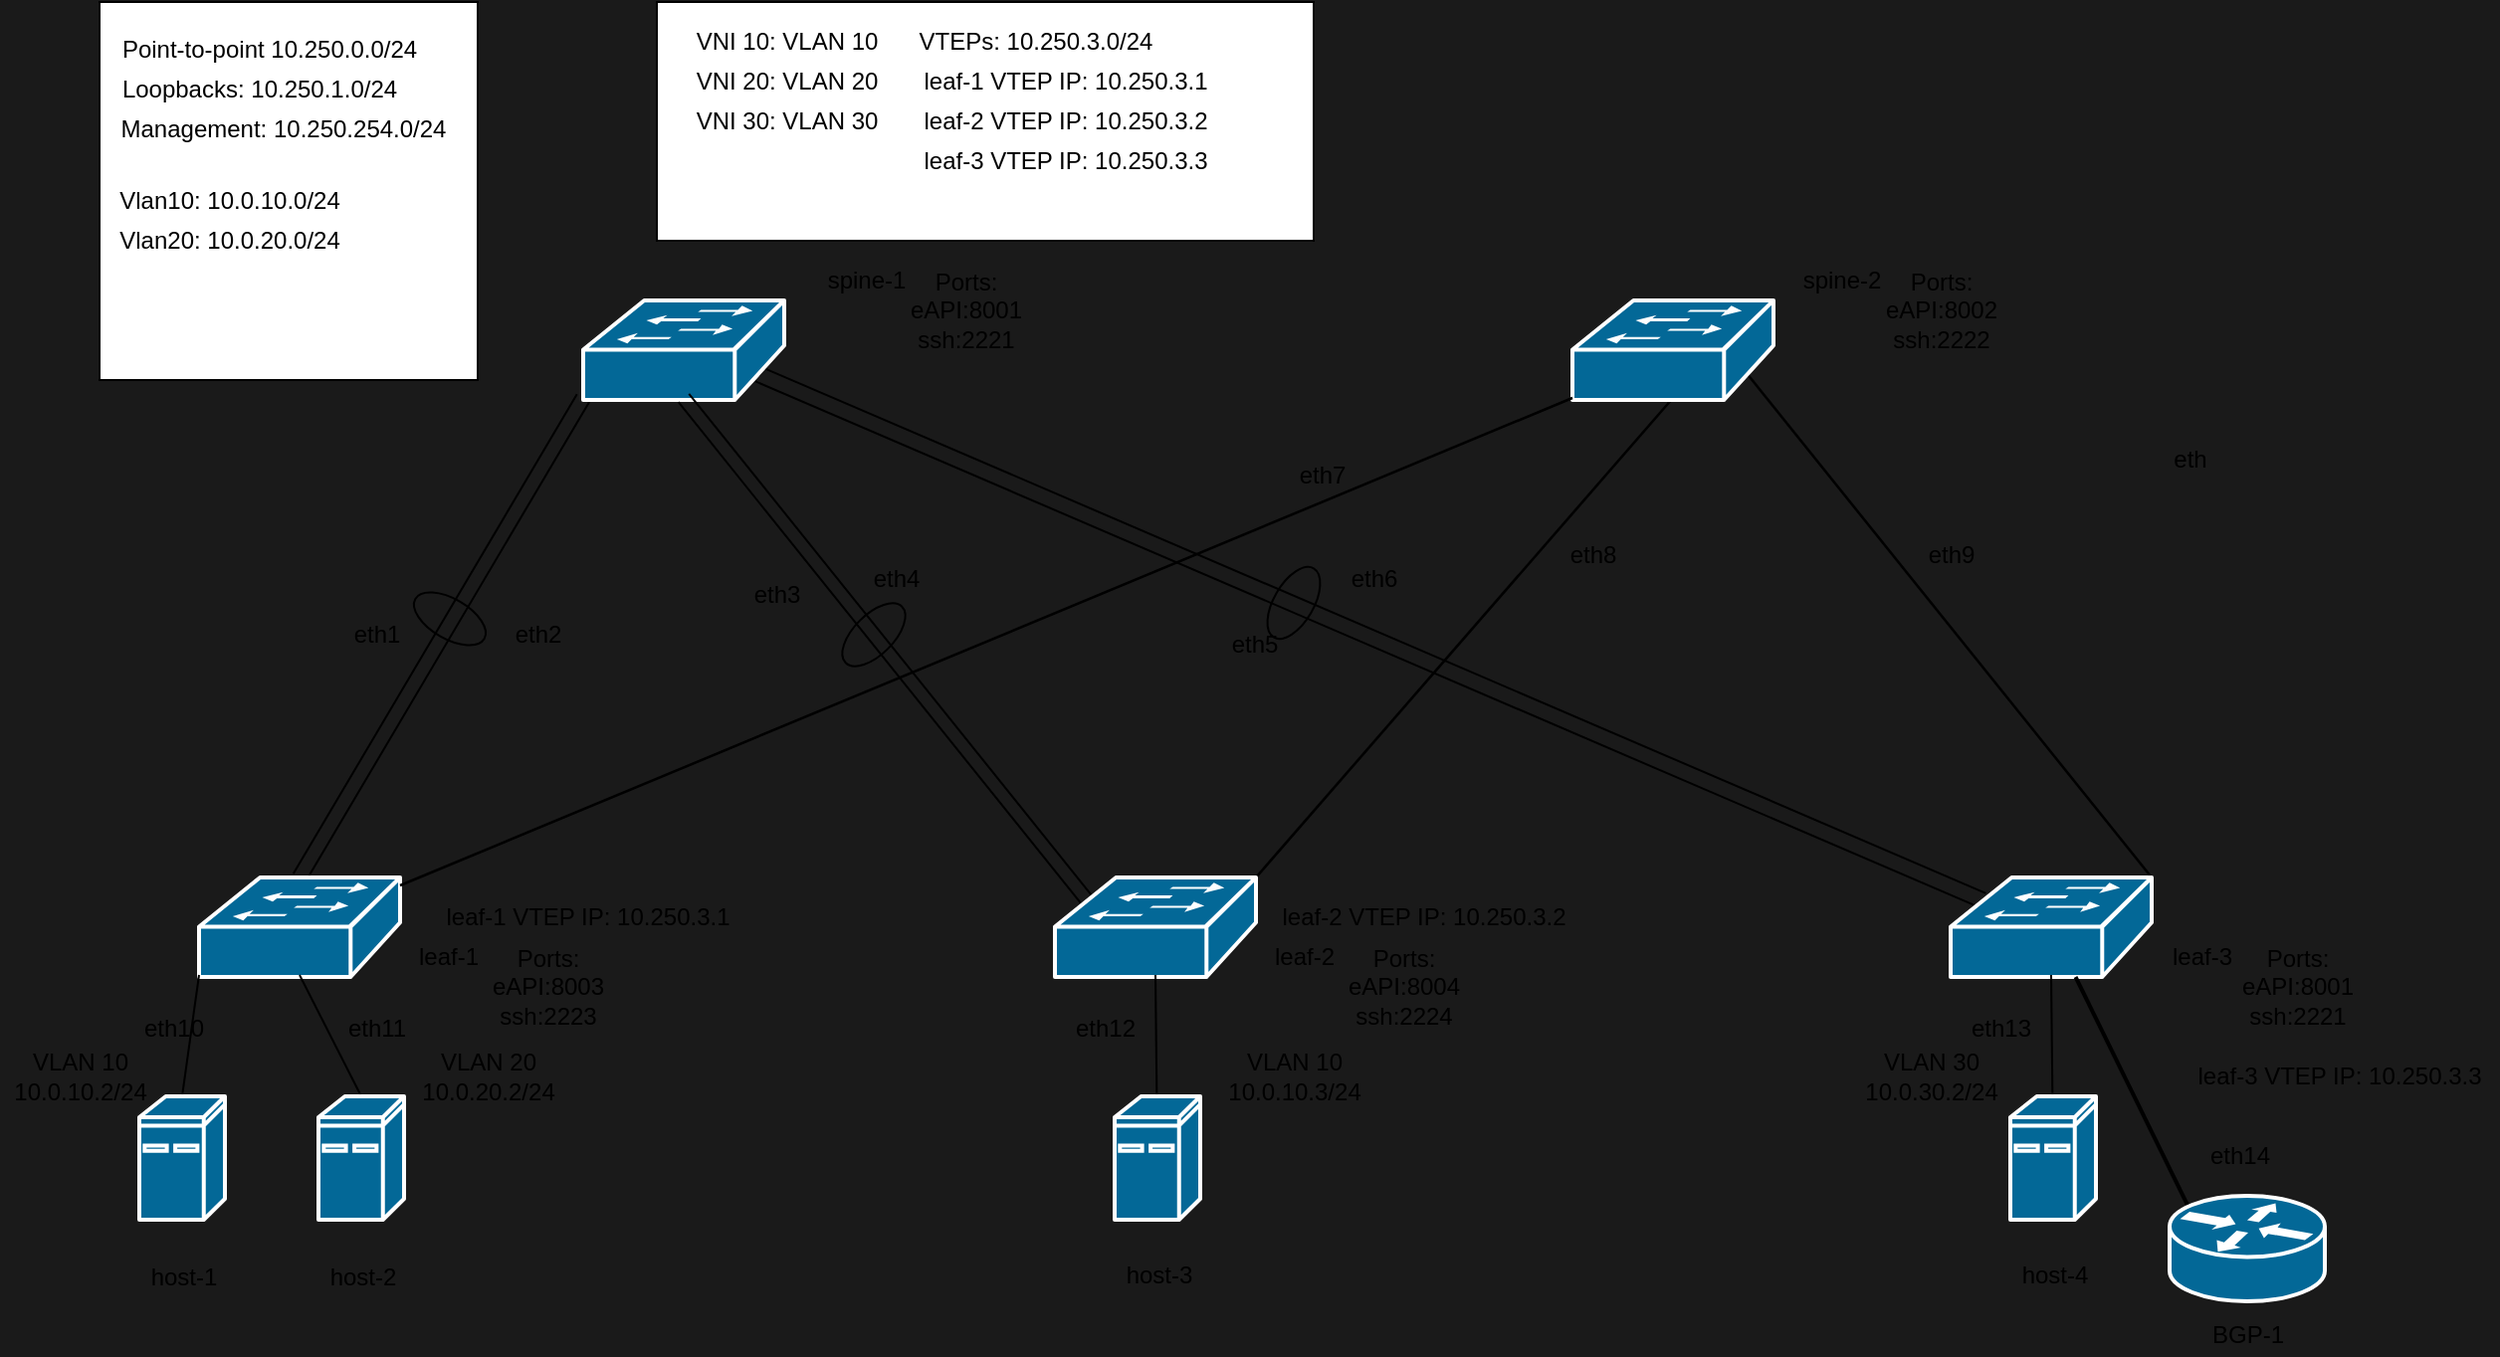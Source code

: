 <mxfile>
    <diagram id="6a731a19-8d31-9384-78a2-239565b7b9f0" name="As-built">
        <mxGraphModel dx="1986" dy="990" grid="1" gridSize="10" guides="1" tooltips="1" connect="1" arrows="1" fold="1" page="1" pageScale="1" pageWidth="1169" pageHeight="827" background="#1A1A1A" math="0" shadow="0">
            <root>
                <mxCell id="0"/>
                <mxCell id="1" value="Base 5-node" style="locked=1;" parent="0"/>
                <mxCell id="baM0oSwgijgu1ItRGs0o-2263" style="edgeStyle=none;shape=link;rounded=0;orthogonalLoop=1;jettySize=auto;html=1;exitX=0;exitY=0.98;exitDx=0;exitDy=0;exitPerimeter=0;entryX=0.5;entryY=0;entryDx=0;entryDy=0;entryPerimeter=0;width=7.297;" parent="1" source="baM0oSwgijgu1ItRGs0o-2258" target="baM0oSwgijgu1ItRGs0o-2260" edge="1">
                    <mxGeometry relative="1" as="geometry"/>
                </mxCell>
                <mxCell id="baM0oSwgijgu1ItRGs0o-2270" style="edgeStyle=none;shape=link;rounded=0;orthogonalLoop=1;jettySize=auto;html=1;exitX=0.87;exitY=0.74;exitDx=0;exitDy=0;exitPerimeter=0;entryX=0.16;entryY=0.23;entryDx=0;entryDy=0;entryPerimeter=0;width=7.838;" parent="1" source="baM0oSwgijgu1ItRGs0o-2258" target="baM0oSwgijgu1ItRGs0o-2262" edge="1">
                    <mxGeometry relative="1" as="geometry"/>
                </mxCell>
                <mxCell id="baM0oSwgijgu1ItRGs0o-2258" value="" style="shape=mxgraph.cisco.switches.workgroup_switch;html=1;pointerEvents=1;dashed=0;fillColor=#036897;strokeColor=#ffffff;strokeWidth=2;verticalLabelPosition=bottom;verticalAlign=top;align=center;outlineConnect=0;" parent="1" vertex="1">
                    <mxGeometry x="273" y="190" width="101" height="50" as="geometry"/>
                </mxCell>
                <mxCell id="baM0oSwgijgu1ItRGs0o-2267" style="edgeStyle=none;shape=link;rounded=0;orthogonalLoop=1;jettySize=auto;html=1;exitX=0.87;exitY=0.74;exitDx=0;exitDy=0;exitPerimeter=0;entryX=1;entryY=0;entryDx=0;entryDy=0;entryPerimeter=0;width=-0.27;" parent="1" source="baM0oSwgijgu1ItRGs0o-2259" target="baM0oSwgijgu1ItRGs0o-2262" edge="1">
                    <mxGeometry relative="1" as="geometry"/>
                </mxCell>
                <mxCell id="baM0oSwgijgu1ItRGs0o-2271" style="edgeStyle=none;shape=link;rounded=0;orthogonalLoop=1;jettySize=auto;html=1;exitX=0.5;exitY=0.98;exitDx=0;exitDy=0;exitPerimeter=0;entryX=1;entryY=0;entryDx=0;entryDy=0;entryPerimeter=0;width=-0.27;" parent="1" source="baM0oSwgijgu1ItRGs0o-2259" target="baM0oSwgijgu1ItRGs0o-2261" edge="1">
                    <mxGeometry relative="1" as="geometry"/>
                </mxCell>
                <mxCell id="baM0oSwgijgu1ItRGs0o-2259" value="" style="shape=mxgraph.cisco.switches.workgroup_switch;html=1;pointerEvents=1;dashed=0;fillColor=#036897;strokeColor=#ffffff;strokeWidth=2;verticalLabelPosition=bottom;verticalAlign=top;align=center;outlineConnect=0;" parent="1" vertex="1">
                    <mxGeometry x="770" y="190" width="101" height="50" as="geometry"/>
                </mxCell>
                <mxCell id="baM0oSwgijgu1ItRGs0o-2260" value="" style="shape=mxgraph.cisco.switches.workgroup_switch;html=1;pointerEvents=1;dashed=0;fillColor=#036897;strokeColor=#ffffff;strokeWidth=2;verticalLabelPosition=bottom;verticalAlign=top;align=center;outlineConnect=0;" parent="1" vertex="1">
                    <mxGeometry x="80" y="480" width="101" height="50" as="geometry"/>
                </mxCell>
                <mxCell id="baM0oSwgijgu1ItRGs0o-2265" style="edgeStyle=none;shape=link;rounded=0;orthogonalLoop=1;jettySize=auto;html=1;exitX=0.16;exitY=0.23;exitDx=0;exitDy=0;exitPerimeter=0;entryX=0.5;entryY=0.98;entryDx=0;entryDy=0;entryPerimeter=0;width=6.757;" parent="1" source="baM0oSwgijgu1ItRGs0o-2261" target="baM0oSwgijgu1ItRGs0o-2258" edge="1">
                    <mxGeometry relative="1" as="geometry"/>
                </mxCell>
                <mxCell id="baM0oSwgijgu1ItRGs0o-2266" style="edgeStyle=none;shape=link;rounded=0;orthogonalLoop=1;jettySize=auto;html=1;entryX=0;entryY=0.98;entryDx=0;entryDy=0;entryPerimeter=0;width=0.27;" parent="1" source="baM0oSwgijgu1ItRGs0o-2260" target="baM0oSwgijgu1ItRGs0o-2259" edge="1">
                    <mxGeometry relative="1" as="geometry"/>
                </mxCell>
                <mxCell id="baM0oSwgijgu1ItRGs0o-2261" value="" style="shape=mxgraph.cisco.switches.workgroup_switch;html=1;pointerEvents=1;dashed=0;fillColor=#036897;strokeColor=#ffffff;strokeWidth=2;verticalLabelPosition=bottom;verticalAlign=top;align=center;outlineConnect=0;" parent="1" vertex="1">
                    <mxGeometry x="510" y="480" width="101" height="50" as="geometry"/>
                </mxCell>
                <mxCell id="baM0oSwgijgu1ItRGs0o-2262" value="" style="shape=mxgraph.cisco.switches.workgroup_switch;html=1;pointerEvents=1;dashed=0;fillColor=#036897;strokeColor=#ffffff;strokeWidth=2;verticalLabelPosition=bottom;verticalAlign=top;align=center;outlineConnect=0;" parent="1" vertex="1">
                    <mxGeometry x="960" y="480" width="101" height="50" as="geometry"/>
                </mxCell>
                <mxCell id="baM0oSwgijgu1ItRGs0o-2276" value="spine-1" style="text;html=1;align=center;verticalAlign=middle;resizable=0;points=[];autosize=1;" parent="1" vertex="1">
                    <mxGeometry x="390" y="170" width="50" height="20" as="geometry"/>
                </mxCell>
                <mxCell id="baM0oSwgijgu1ItRGs0o-2277" value="spine-2" style="text;html=1;align=center;verticalAlign=middle;resizable=0;points=[];autosize=1;" parent="1" vertex="1">
                    <mxGeometry x="880" y="170" width="50" height="20" as="geometry"/>
                </mxCell>
                <mxCell id="baM0oSwgijgu1ItRGs0o-2278" value="leaf-1" style="text;html=1;align=center;verticalAlign=middle;resizable=0;points=[];autosize=1;" parent="1" vertex="1">
                    <mxGeometry x="180" y="510" width="50" height="20" as="geometry"/>
                </mxCell>
                <mxCell id="baM0oSwgijgu1ItRGs0o-2279" value="leaf-2" style="text;html=1;align=center;verticalAlign=middle;resizable=0;points=[];autosize=1;" parent="1" vertex="1">
                    <mxGeometry x="610" y="510" width="50" height="20" as="geometry"/>
                </mxCell>
                <mxCell id="baM0oSwgijgu1ItRGs0o-2280" value="leaf-3" style="text;html=1;align=center;verticalAlign=middle;resizable=0;points=[];autosize=1;" parent="1" vertex="1">
                    <mxGeometry x="1061" y="510" width="50" height="20" as="geometry"/>
                </mxCell>
                <mxCell id="baM0oSwgijgu1ItRGs0o-2315" value="" style="ellipse;whiteSpace=wrap;html=1;fillColor=none;rotation=30;connectable=0;" parent="1" vertex="1">
                    <mxGeometry x="186" y="340" width="40" height="20" as="geometry"/>
                </mxCell>
                <mxCell id="baM0oSwgijgu1ItRGs0o-2319" value="" style="ellipse;whiteSpace=wrap;html=1;fillColor=none;rotation=-45;connectable=0;" parent="1" vertex="1">
                    <mxGeometry x="399" y="348" width="40" height="20" as="geometry"/>
                </mxCell>
                <mxCell id="baM0oSwgijgu1ItRGs0o-2320" value="" style="ellipse;whiteSpace=wrap;html=1;fillColor=none;rotation=-60;connectable=0;" parent="1" vertex="1">
                    <mxGeometry x="610" y="332" width="40" height="20" as="geometry"/>
                </mxCell>
                <mxCell id="64" style="rounded=0;orthogonalLoop=1;jettySize=auto;html=1;exitX=0.12;exitY=0.1;exitDx=0;exitDy=0;exitPerimeter=0;endArrow=none;endFill=0;strokeWidth=2;" edge="1" parent="1" source="63" target="baM0oSwgijgu1ItRGs0o-2262">
                    <mxGeometry relative="1" as="geometry"/>
                </mxCell>
                <mxCell id="63" value="" style="shape=mxgraph.cisco.routers.router;html=1;pointerEvents=1;dashed=0;fillColor=#036897;strokeColor=#ffffff;strokeWidth=2;verticalLabelPosition=bottom;verticalAlign=top;align=center;outlineConnect=0;" vertex="1" parent="1">
                    <mxGeometry x="1070" y="640" width="78" height="53" as="geometry"/>
                </mxCell>
                <mxCell id="66" value="BGP-1" style="text;html=1;align=center;verticalAlign=middle;resizable=0;points=[];autosize=1;strokeColor=none;" vertex="1" parent="1">
                    <mxGeometry x="1084" y="700" width="50" height="20" as="geometry"/>
                </mxCell>
                <mxCell id="67" value="eth" style="text;html=1;align=center;verticalAlign=middle;resizable=0;points=[];autosize=1;strokeColor=none;" vertex="1" parent="1">
                    <mxGeometry x="1065" y="260" width="30" height="20" as="geometry"/>
                </mxCell>
                <mxCell id="baM0oSwgijgu1ItRGs0o-2273" value="Management" style="locked=1;" parent="0" visible="0"/>
                <mxCell id="baM0oSwgijgu1ItRGs0o-2281" value="10.250.254.2/24" style="text;html=1;align=center;verticalAlign=middle;resizable=0;points=[];autosize=1;" parent="baM0oSwgijgu1ItRGs0o-2273" vertex="1">
                    <mxGeometry x="390" y="190" width="100" height="20" as="geometry"/>
                </mxCell>
                <mxCell id="baM0oSwgijgu1ItRGs0o-2282" value="10.250.254.3/24" style="text;html=1;align=center;verticalAlign=middle;resizable=0;points=[];autosize=1;" parent="baM0oSwgijgu1ItRGs0o-2273" vertex="1">
                    <mxGeometry x="880" y="190" width="100" height="20" as="geometry"/>
                </mxCell>
                <mxCell id="baM0oSwgijgu1ItRGs0o-2283" value="10.250.254.4" style="text;html=1;align=center;verticalAlign=middle;resizable=0;points=[];autosize=1;" parent="baM0oSwgijgu1ItRGs0o-2273" vertex="1">
                    <mxGeometry x="180" y="530" width="90" height="20" as="geometry"/>
                </mxCell>
                <mxCell id="baM0oSwgijgu1ItRGs0o-2284" value="10.250.254.5" style="text;html=1;align=center;verticalAlign=middle;resizable=0;points=[];autosize=1;" parent="baM0oSwgijgu1ItRGs0o-2273" vertex="1">
                    <mxGeometry x="610" y="530" width="90" height="20" as="geometry"/>
                </mxCell>
                <mxCell id="baM0oSwgijgu1ItRGs0o-2285" value="10.250.254.6" style="text;html=1;align=center;verticalAlign=middle;resizable=0;points=[];autosize=1;" parent="baM0oSwgijgu1ItRGs0o-2273" vertex="1">
                    <mxGeometry x="1060" y="530" width="90" height="20" as="geometry"/>
                </mxCell>
                <mxCell id="baM0oSwgijgu1ItRGs0o-2286" value="Loopbacks" style="locked=1;" parent="0" visible="0"/>
                <mxCell id="baM0oSwgijgu1ItRGs0o-2287" value="lo0: 10.250.1.1/32" style="text;html=1;align=center;verticalAlign=middle;resizable=0;points=[];autosize=1;" parent="baM0oSwgijgu1ItRGs0o-2286" vertex="1">
                    <mxGeometry x="380" y="210" width="110" height="20" as="geometry"/>
                </mxCell>
                <mxCell id="baM0oSwgijgu1ItRGs0o-2288" value="lo0: 10.250.1.2/32" style="text;html=1;align=center;verticalAlign=middle;resizable=0;points=[];autosize=1;" parent="baM0oSwgijgu1ItRGs0o-2286" vertex="1">
                    <mxGeometry x="870" y="210" width="110" height="20" as="geometry"/>
                </mxCell>
                <mxCell id="baM0oSwgijgu1ItRGs0o-2289" value="lo0: 10.250.1.3/32" style="text;html=1;align=center;verticalAlign=middle;resizable=0;points=[];autosize=1;" parent="baM0oSwgijgu1ItRGs0o-2286" vertex="1">
                    <mxGeometry x="170" y="546" width="110" height="20" as="geometry"/>
                </mxCell>
                <mxCell id="baM0oSwgijgu1ItRGs0o-2290" value="lo0: 10.250.1.4/32" style="text;html=1;align=center;verticalAlign=middle;resizable=0;points=[];autosize=1;" parent="baM0oSwgijgu1ItRGs0o-2286" vertex="1">
                    <mxGeometry x="600" y="546" width="110" height="20" as="geometry"/>
                </mxCell>
                <mxCell id="baM0oSwgijgu1ItRGs0o-2291" value="lo0: 10.250.1.5/32" style="text;html=1;align=center;verticalAlign=middle;resizable=0;points=[];autosize=1;" parent="baM0oSwgijgu1ItRGs0o-2286" vertex="1">
                    <mxGeometry x="1050" y="546" width="110" height="20" as="geometry"/>
                </mxCell>
                <mxCell id="baM0oSwgijgu1ItRGs0o-2292" value="Links" style="locked=1;" parent="0" visible="0"/>
                <mxCell id="baM0oSwgijgu1ItRGs0o-2293" value="10.250.0.0/30" style="text;html=1;align=center;verticalAlign=middle;resizable=0;points=[];autosize=1;" parent="baM0oSwgijgu1ItRGs0o-2292" vertex="1">
                    <mxGeometry x="105" y="320" width="90" height="20" as="geometry"/>
                </mxCell>
                <mxCell id="baM0oSwgijgu1ItRGs0o-2294" value="10.250.0.12/30" style="text;html=1;align=center;verticalAlign=middle;resizable=0;points=[];autosize=1;" parent="baM0oSwgijgu1ItRGs0o-2292" vertex="1">
                    <mxGeometry x="260" y="382" width="100" height="20" as="geometry"/>
                </mxCell>
                <mxCell id="baM0oSwgijgu1ItRGs0o-2295" value="10.250.0.4/30" style="text;html=1;align=center;verticalAlign=middle;resizable=0;points=[];autosize=1;" parent="baM0oSwgijgu1ItRGs0o-2292" vertex="1">
                    <mxGeometry x="398" y="434" width="90" height="20" as="geometry"/>
                </mxCell>
                <mxCell id="baM0oSwgijgu1ItRGs0o-2296" value="10.250.0.16/30" style="text;html=1;align=center;verticalAlign=middle;resizable=0;points=[];autosize=1;" parent="baM0oSwgijgu1ItRGs0o-2292" vertex="1">
                    <mxGeometry x="650" y="434" width="100" height="20" as="geometry"/>
                </mxCell>
                <mxCell id="baM0oSwgijgu1ItRGs0o-2297" value="10.250.0.8/30" style="text;html=1;align=center;verticalAlign=middle;resizable=0;points=[];autosize=1;" parent="baM0oSwgijgu1ItRGs0o-2292" vertex="1">
                    <mxGeometry x="780" y="382" width="90" height="20" as="geometry"/>
                </mxCell>
                <mxCell id="baM0oSwgijgu1ItRGs0o-2298" value="10.250.0.20/30" style="text;html=1;align=center;verticalAlign=middle;resizable=0;points=[];autosize=1;" parent="baM0oSwgijgu1ItRGs0o-2292" vertex="1">
                    <mxGeometry x="950" y="320" width="100" height="20" as="geometry"/>
                </mxCell>
                <mxCell id="baM0oSwgijgu1ItRGs0o-2299" value=".1" style="text;html=1;align=center;verticalAlign=middle;resizable=0;points=[];autosize=1;" parent="baM0oSwgijgu1ItRGs0o-2292" vertex="1">
                    <mxGeometry x="235" y="220" width="30" height="20" as="geometry"/>
                </mxCell>
                <mxCell id="baM0oSwgijgu1ItRGs0o-2300" value=".2" style="text;html=1;align=center;verticalAlign=middle;resizable=0;points=[];autosize=1;" parent="baM0oSwgijgu1ItRGs0o-2292" vertex="1">
                    <mxGeometry x="85" y="460" width="30" height="20" as="geometry"/>
                </mxCell>
                <mxCell id="baM0oSwgijgu1ItRGs0o-2301" value=".5" style="text;html=1;align=center;verticalAlign=middle;resizable=0;points=[];autosize=1;" parent="baM0oSwgijgu1ItRGs0o-2292" vertex="1">
                    <mxGeometry x="295" y="240" width="30" height="20" as="geometry"/>
                </mxCell>
                <mxCell id="baM0oSwgijgu1ItRGs0o-2302" value=".6" style="text;html=1;align=center;verticalAlign=middle;resizable=0;points=[];autosize=1;" parent="baM0oSwgijgu1ItRGs0o-2292" vertex="1">
                    <mxGeometry x="485" y="480" width="30" height="20" as="geometry"/>
                </mxCell>
                <mxCell id="baM0oSwgijgu1ItRGs0o-2303" value=".9" style="text;html=1;align=center;verticalAlign=middle;resizable=0;points=[];autosize=1;" parent="baM0oSwgijgu1ItRGs0o-2292" vertex="1">
                    <mxGeometry x="385" y="210" width="30" height="20" as="geometry"/>
                </mxCell>
                <mxCell id="baM0oSwgijgu1ItRGs0o-2304" value=".10" style="text;html=1;align=center;verticalAlign=middle;resizable=0;points=[];autosize=1;" parent="baM0oSwgijgu1ItRGs0o-2292" vertex="1">
                    <mxGeometry x="965" y="460" width="30" height="20" as="geometry"/>
                </mxCell>
                <mxCell id="baM0oSwgijgu1ItRGs0o-2305" value=".13" style="text;html=1;align=center;verticalAlign=middle;resizable=0;points=[];autosize=1;" parent="baM0oSwgijgu1ItRGs0o-2292" vertex="1">
                    <mxGeometry x="715" y="210" width="30" height="20" as="geometry"/>
                </mxCell>
                <mxCell id="baM0oSwgijgu1ItRGs0o-2306" value=".14" style="text;html=1;align=center;verticalAlign=middle;resizable=0;points=[];autosize=1;" parent="baM0oSwgijgu1ItRGs0o-2292" vertex="1">
                    <mxGeometry x="205" y="480" width="30" height="20" as="geometry"/>
                </mxCell>
                <mxCell id="baM0oSwgijgu1ItRGs0o-2307" value=".17" style="text;html=1;align=center;verticalAlign=middle;resizable=0;points=[];autosize=1;" parent="baM0oSwgijgu1ItRGs0o-2292" vertex="1">
                    <mxGeometry x="815" y="250" width="30" height="20" as="geometry"/>
                </mxCell>
                <mxCell id="baM0oSwgijgu1ItRGs0o-2308" value=".18" style="text;html=1;align=center;verticalAlign=middle;resizable=0;points=[];autosize=1;" parent="baM0oSwgijgu1ItRGs0o-2292" vertex="1">
                    <mxGeometry x="625" y="480" width="30" height="20" as="geometry"/>
                </mxCell>
                <mxCell id="baM0oSwgijgu1ItRGs0o-2309" value=".21" style="text;html=1;align=center;verticalAlign=middle;resizable=0;points=[];autosize=1;" parent="baM0oSwgijgu1ItRGs0o-2292" vertex="1">
                    <mxGeometry x="885" y="220" width="30" height="20" as="geometry"/>
                </mxCell>
                <mxCell id="baM0oSwgijgu1ItRGs0o-2310" value=".22" style="text;html=1;align=center;verticalAlign=middle;resizable=0;points=[];autosize=1;" parent="baM0oSwgijgu1ItRGs0o-2292" vertex="1">
                    <mxGeometry x="1065" y="440" width="30" height="20" as="geometry"/>
                </mxCell>
                <mxCell id="5" value="Hosts" style="locked=1;" parent="0"/>
                <mxCell id="10" style="rounded=0;orthogonalLoop=1;jettySize=auto;html=1;exitX=0;exitY=0.98;exitDx=0;exitDy=0;exitPerimeter=0;entryX=0.5;entryY=0;entryDx=0;entryDy=0;entryPerimeter=0;endArrow=none;endFill=0;" parent="5" source="baM0oSwgijgu1ItRGs0o-2260" target="6" edge="1">
                    <mxGeometry relative="1" as="geometry"/>
                </mxCell>
                <mxCell id="11" style="edgeStyle=none;rounded=0;orthogonalLoop=1;jettySize=auto;html=1;exitX=0.5;exitY=0.98;exitDx=0;exitDy=0;exitPerimeter=0;entryX=0.5;entryY=0;entryDx=0;entryDy=0;entryPerimeter=0;endArrow=none;endFill=0;" parent="5" source="baM0oSwgijgu1ItRGs0o-2260" target="7" edge="1">
                    <mxGeometry relative="1" as="geometry"/>
                </mxCell>
                <mxCell id="12" style="edgeStyle=none;rounded=0;orthogonalLoop=1;jettySize=auto;html=1;exitX=0.5;exitY=0.98;exitDx=0;exitDy=0;exitPerimeter=0;endArrow=none;endFill=0;" parent="5" source="baM0oSwgijgu1ItRGs0o-2261" target="8" edge="1">
                    <mxGeometry relative="1" as="geometry"/>
                </mxCell>
                <mxCell id="13" style="edgeStyle=none;rounded=0;orthogonalLoop=1;jettySize=auto;html=1;exitX=0.5;exitY=0.98;exitDx=0;exitDy=0;exitPerimeter=0;endArrow=none;endFill=0;" parent="5" source="baM0oSwgijgu1ItRGs0o-2262" target="9" edge="1">
                    <mxGeometry relative="1" as="geometry"/>
                </mxCell>
                <mxCell id="26" value="VLAN 10&lt;br&gt;10.0.10.2/24" style="text;html=1;align=center;verticalAlign=middle;resizable=0;points=[];autosize=1;" parent="5" vertex="1">
                    <mxGeometry x="-20" y="565" width="80" height="30" as="geometry"/>
                </mxCell>
                <mxCell id="28" value="VLAN 20&lt;br&gt;10.0.20.2/24" style="text;html=1;align=center;verticalAlign=middle;resizable=0;points=[];autosize=1;" parent="5" vertex="1">
                    <mxGeometry x="185" y="565" width="80" height="30" as="geometry"/>
                </mxCell>
                <mxCell id="27" value="VLAN 10&lt;br&gt;10.0.10.3/24" style="text;html=1;align=center;verticalAlign=middle;resizable=0;points=[];autosize=1;" parent="5" vertex="1">
                    <mxGeometry x="590" y="565" width="80" height="30" as="geometry"/>
                </mxCell>
                <mxCell id="29" value="VLAN 30&lt;br&gt;10.0.30.2/24" style="text;html=1;align=center;verticalAlign=middle;resizable=0;points=[];autosize=1;" parent="5" vertex="1">
                    <mxGeometry x="910" y="565" width="80" height="30" as="geometry"/>
                </mxCell>
                <mxCell id="6" value="" style="shape=mxgraph.cisco.computers_and_peripherals.ibm_mini_as400;html=1;pointerEvents=1;dashed=0;fillColor=#036897;strokeColor=#ffffff;strokeWidth=2;verticalLabelPosition=bottom;verticalAlign=top;align=center;outlineConnect=0;" parent="5" vertex="1">
                    <mxGeometry x="50" y="590" width="43" height="62" as="geometry"/>
                </mxCell>
                <mxCell id="7" value="" style="shape=mxgraph.cisco.computers_and_peripherals.ibm_mini_as400;html=1;pointerEvents=1;dashed=0;fillColor=#036897;strokeColor=#ffffff;strokeWidth=2;verticalLabelPosition=bottom;verticalAlign=top;align=center;outlineConnect=0;" parent="5" vertex="1">
                    <mxGeometry x="140" y="590" width="43" height="62" as="geometry"/>
                </mxCell>
                <mxCell id="8" value="" style="shape=mxgraph.cisco.computers_and_peripherals.ibm_mini_as400;html=1;pointerEvents=1;dashed=0;fillColor=#036897;strokeColor=#ffffff;strokeWidth=2;verticalLabelPosition=bottom;verticalAlign=top;align=center;outlineConnect=0;" parent="5" vertex="1">
                    <mxGeometry x="540" y="590" width="43" height="62" as="geometry"/>
                </mxCell>
                <mxCell id="9" value="" style="shape=mxgraph.cisco.computers_and_peripherals.ibm_mini_as400;html=1;pointerEvents=1;dashed=0;fillColor=#036897;strokeColor=#ffffff;strokeWidth=2;verticalLabelPosition=bottom;verticalAlign=top;align=center;outlineConnect=0;" parent="5" vertex="1">
                    <mxGeometry x="990" y="590" width="43" height="62" as="geometry"/>
                </mxCell>
                <mxCell id="14" value="host-1" style="text;html=1;align=center;verticalAlign=middle;resizable=0;points=[];autosize=1;" parent="5" vertex="1">
                    <mxGeometry x="46.5" y="671" width="50" height="20" as="geometry"/>
                </mxCell>
                <mxCell id="15" value="host-2" style="text;html=1;align=center;verticalAlign=middle;resizable=0;points=[];autosize=1;" parent="5" vertex="1">
                    <mxGeometry x="136.5" y="671" width="50" height="20" as="geometry"/>
                </mxCell>
                <mxCell id="16" value="host-3" style="text;html=1;align=center;verticalAlign=middle;resizable=0;points=[];autosize=1;" parent="5" vertex="1">
                    <mxGeometry x="536.5" y="670" width="50" height="20" as="geometry"/>
                </mxCell>
                <mxCell id="17" value="host-4" style="text;html=1;align=center;verticalAlign=middle;resizable=0;points=[];autosize=1;" parent="5" vertex="1">
                    <mxGeometry x="986.5" y="670" width="50" height="20" as="geometry"/>
                </mxCell>
                <mxCell id="18" value="IPAM Key" style="locked=1;" parent="0"/>
                <mxCell id="20" value="" style="whiteSpace=wrap;html=1;" parent="18" vertex="1">
                    <mxGeometry x="30" y="40" width="190" height="190" as="geometry"/>
                </mxCell>
                <mxCell id="21" value="Point-to-point 10.250.0.0/24" style="text;html=1;align=center;verticalAlign=middle;resizable=0;points=[];autosize=1;" parent="18" vertex="1">
                    <mxGeometry x="35" y="54" width="160" height="20" as="geometry"/>
                </mxCell>
                <mxCell id="22" value="Loopbacks: 10.250.1.0/24" style="text;html=1;align=center;verticalAlign=middle;resizable=0;points=[];autosize=1;" parent="18" vertex="1">
                    <mxGeometry x="35" y="74" width="150" height="20" as="geometry"/>
                </mxCell>
                <mxCell id="23" value="Management: 10.250.254.0/24" style="text;html=1;align=center;verticalAlign=middle;resizable=0;points=[];autosize=1;" parent="18" vertex="1">
                    <mxGeometry x="32" y="94" width="180" height="20" as="geometry"/>
                </mxCell>
                <mxCell id="24" value="Vlan10: 10.0.10.0/24" style="text;html=1;align=center;verticalAlign=middle;resizable=0;points=[];autosize=1;" parent="18" vertex="1">
                    <mxGeometry x="30" y="130" width="130" height="20" as="geometry"/>
                </mxCell>
                <mxCell id="25" value="Vlan20: 10.0.20.0/24" style="text;html=1;align=center;verticalAlign=middle;resizable=0;points=[];autosize=1;" parent="18" vertex="1">
                    <mxGeometry x="30" y="150" width="130" height="20" as="geometry"/>
                </mxCell>
                <mxCell id="30" value="VxLAN" style="locked=1;" parent="0"/>
                <mxCell id="32" value="" style="whiteSpace=wrap;html=1;" parent="30" vertex="1">
                    <mxGeometry x="310" y="40" width="330" height="120" as="geometry"/>
                </mxCell>
                <mxCell id="33" value="VNI 10: VLAN 10" style="text;html=1;align=center;verticalAlign=middle;resizable=0;points=[];autosize=1;" parent="30" vertex="1">
                    <mxGeometry x="320" y="50" width="110" height="20" as="geometry"/>
                </mxCell>
                <mxCell id="34" value="VNI 20: VLAN 20" style="text;html=1;align=center;verticalAlign=middle;resizable=0;points=[];autosize=1;" parent="30" vertex="1">
                    <mxGeometry x="320" y="70" width="110" height="20" as="geometry"/>
                </mxCell>
                <mxCell id="35" value="VNI 30: VLAN 30" style="text;html=1;align=center;verticalAlign=middle;resizable=0;points=[];autosize=1;" parent="30" vertex="1">
                    <mxGeometry x="320" y="90" width="110" height="20" as="geometry"/>
                </mxCell>
                <mxCell id="56" value="VTEPs: 10.250.3.0/24" style="text;html=1;align=center;verticalAlign=middle;resizable=0;points=[];autosize=1;" parent="30" vertex="1">
                    <mxGeometry x="435" y="50" width="130" height="20" as="geometry"/>
                </mxCell>
                <mxCell id="57" value="leaf-1 VTEP IP: 10.250.3.1" style="text;html=1;align=center;verticalAlign=middle;resizable=0;points=[];autosize=1;" parent="30" vertex="1">
                    <mxGeometry x="435" y="70" width="160" height="20" as="geometry"/>
                </mxCell>
                <mxCell id="58" value="leaf-1 VTEP IP: 10.250.3.1" style="text;html=1;align=center;verticalAlign=middle;resizable=0;points=[];autosize=1;" parent="30" vertex="1">
                    <mxGeometry x="195" y="490" width="160" height="20" as="geometry"/>
                </mxCell>
                <mxCell id="59" value="leaf-2 VTEP IP: 10.250.3.2" style="text;html=1;align=center;verticalAlign=middle;resizable=0;points=[];autosize=1;" parent="30" vertex="1">
                    <mxGeometry x="615" y="490" width="160" height="20" as="geometry"/>
                </mxCell>
                <mxCell id="60" value="leaf-2 VTEP IP: 10.250.3.2" style="text;html=1;align=center;verticalAlign=middle;resizable=0;points=[];autosize=1;" parent="30" vertex="1">
                    <mxGeometry x="435" y="90" width="160" height="20" as="geometry"/>
                </mxCell>
                <mxCell id="61" value="leaf-3 VTEP IP: 10.250.3.3" style="text;html=1;align=center;verticalAlign=middle;resizable=0;points=[];autosize=1;" parent="30" vertex="1">
                    <mxGeometry x="435" y="110" width="160" height="20" as="geometry"/>
                </mxCell>
                <mxCell id="62" value="leaf-3 VTEP IP: 10.250.3.3" style="text;html=1;align=center;verticalAlign=middle;resizable=0;points=[];autosize=1;" parent="30" vertex="1">
                    <mxGeometry x="1075" y="570" width="160" height="20" as="geometry"/>
                </mxCell>
                <mxCell id="36" value="Terraform" style="" parent="0"/>
                <mxCell id="37" value="eth1" style="text;html=1;align=center;verticalAlign=middle;resizable=0;points=[];autosize=1;" parent="36" vertex="1">
                    <mxGeometry x="149" y="348" width="40" height="20" as="geometry"/>
                </mxCell>
                <mxCell id="38" value="eth2" style="text;html=1;align=center;verticalAlign=middle;resizable=0;points=[];autosize=1;" parent="36" vertex="1">
                    <mxGeometry x="230" y="348" width="40" height="20" as="geometry"/>
                </mxCell>
                <mxCell id="39" value="eth3" style="text;html=1;align=center;verticalAlign=middle;resizable=0;points=[];autosize=1;" parent="36" vertex="1">
                    <mxGeometry x="350" y="328" width="40" height="20" as="geometry"/>
                </mxCell>
                <mxCell id="40" value="eth4" style="text;html=1;align=center;verticalAlign=middle;resizable=0;points=[];autosize=1;" parent="36" vertex="1">
                    <mxGeometry x="410" y="320" width="40" height="20" as="geometry"/>
                </mxCell>
                <mxCell id="41" value="eth5" style="text;html=1;align=center;verticalAlign=middle;resizable=0;points=[];autosize=1;" parent="36" vertex="1">
                    <mxGeometry x="590" y="353" width="40" height="20" as="geometry"/>
                </mxCell>
                <mxCell id="42" value="eth6" style="text;html=1;align=center;verticalAlign=middle;resizable=0;points=[];autosize=1;" parent="36" vertex="1">
                    <mxGeometry x="650" y="320" width="40" height="20" as="geometry"/>
                </mxCell>
                <mxCell id="43" value="eth7" style="text;html=1;align=center;verticalAlign=middle;resizable=0;points=[];autosize=1;" parent="36" vertex="1">
                    <mxGeometry x="624" y="268" width="40" height="20" as="geometry"/>
                </mxCell>
                <mxCell id="44" value="eth8" style="text;html=1;align=center;verticalAlign=middle;resizable=0;points=[];autosize=1;" parent="36" vertex="1">
                    <mxGeometry x="760" y="308" width="40" height="20" as="geometry"/>
                </mxCell>
                <mxCell id="45" value="eth9" style="text;html=1;align=center;verticalAlign=middle;resizable=0;points=[];autosize=1;" parent="36" vertex="1">
                    <mxGeometry x="940" y="308" width="40" height="20" as="geometry"/>
                </mxCell>
                <mxCell id="46" value="Ports:&lt;br&gt;eAPI:8001&lt;br&gt;ssh:2221" style="text;html=1;align=center;verticalAlign=middle;resizable=0;points=[];autosize=1;" parent="36" vertex="1">
                    <mxGeometry x="430" y="170" width="70" height="50" as="geometry"/>
                </mxCell>
                <mxCell id="48" value="Ports:&lt;br&gt;eAPI:8002&lt;br&gt;ssh:2222" style="text;html=1;align=center;verticalAlign=middle;resizable=0;points=[];autosize=1;" parent="36" vertex="1">
                    <mxGeometry x="920" y="170" width="70" height="50" as="geometry"/>
                </mxCell>
                <mxCell id="49" value="Ports:&lt;br&gt;eAPI:8003&lt;br&gt;ssh:2223" style="text;html=1;align=center;verticalAlign=middle;resizable=0;points=[];autosize=1;" parent="36" vertex="1">
                    <mxGeometry x="220" y="510" width="70" height="50" as="geometry"/>
                </mxCell>
                <mxCell id="50" value="Ports:&lt;br&gt;eAPI:8004&lt;br&gt;ssh:2224" style="text;html=1;align=center;verticalAlign=middle;resizable=0;points=[];autosize=1;" parent="36" vertex="1">
                    <mxGeometry x="650" y="510" width="70" height="50" as="geometry"/>
                </mxCell>
                <mxCell id="51" value="Ports:&lt;br&gt;eAPI:8001&lt;br&gt;ssh:2221" style="text;html=1;align=center;verticalAlign=middle;resizable=0;points=[];autosize=1;" parent="36" vertex="1">
                    <mxGeometry x="1099" y="510" width="70" height="50" as="geometry"/>
                </mxCell>
                <mxCell id="52" value="eth10" style="text;html=1;align=center;verticalAlign=middle;resizable=0;points=[];autosize=1;" parent="36" vertex="1">
                    <mxGeometry x="42" y="546" width="50" height="20" as="geometry"/>
                </mxCell>
                <mxCell id="53" value="eth11" style="text;html=1;align=center;verticalAlign=middle;resizable=0;points=[];autosize=1;" parent="36" vertex="1">
                    <mxGeometry x="149" y="546" width="40" height="20" as="geometry"/>
                </mxCell>
                <mxCell id="54" value="eth12" style="text;html=1;align=center;verticalAlign=middle;resizable=0;points=[];autosize=1;" parent="36" vertex="1">
                    <mxGeometry x="510" y="546" width="50" height="20" as="geometry"/>
                </mxCell>
                <mxCell id="55" value="eth13" style="text;html=1;align=center;verticalAlign=middle;resizable=0;points=[];autosize=1;" parent="36" vertex="1">
                    <mxGeometry x="960" y="546" width="50" height="20" as="geometry"/>
                </mxCell>
                <mxCell id="70" value="eth14" style="text;html=1;align=center;verticalAlign=middle;resizable=0;points=[];autosize=1;strokeColor=none;" vertex="1" parent="36">
                    <mxGeometry x="1080" y="610" width="50" height="20" as="geometry"/>
                </mxCell>
            </root>
        </mxGraphModel>
    </diagram>
</mxfile>